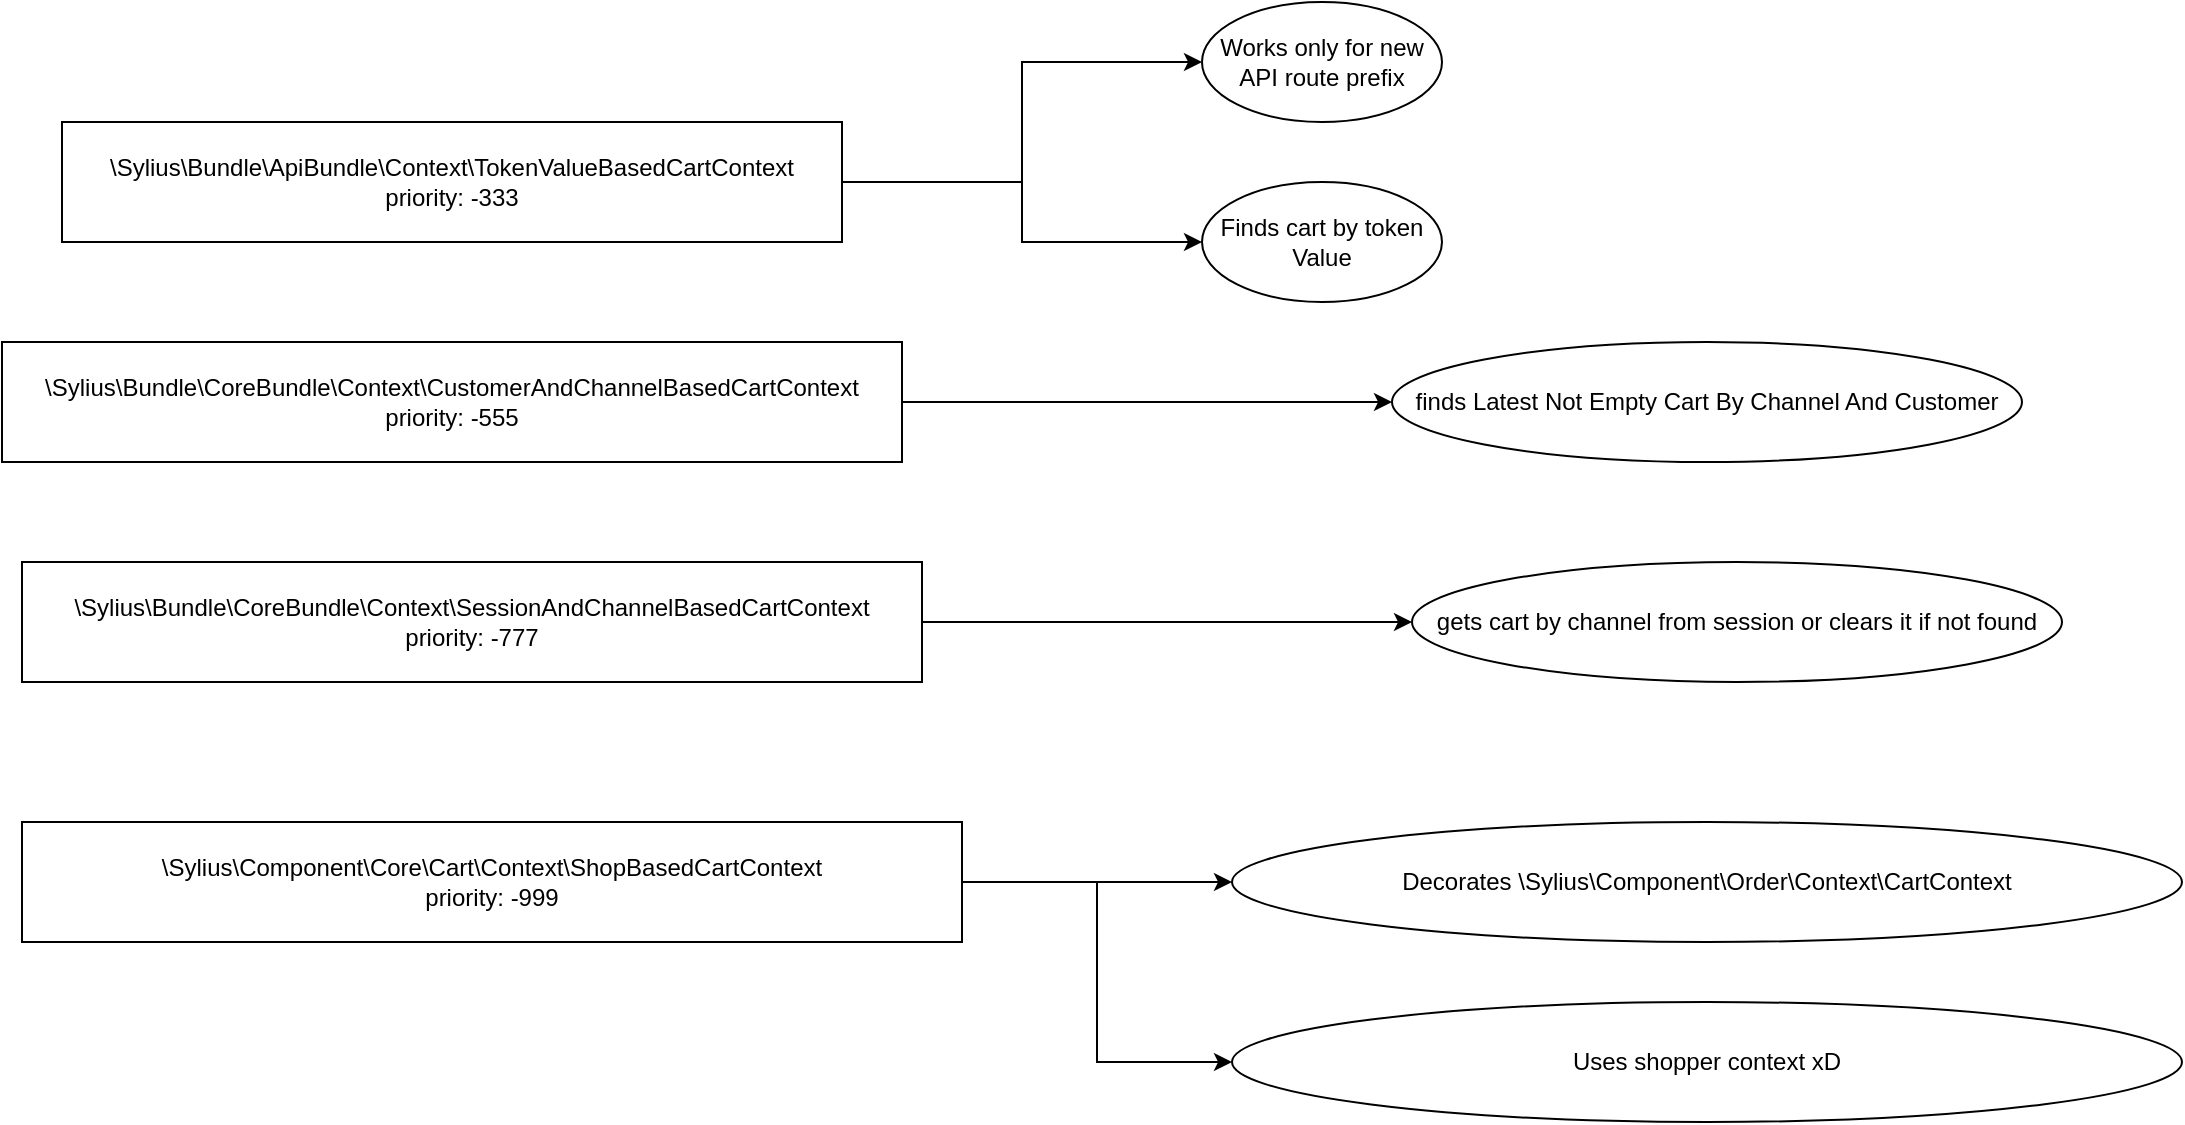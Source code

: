 <mxfile version="18.2.1" type="github">
  <diagram id="ki0pkrsjcnJrHrvvzJte" name="Page-1">
    <mxGraphModel dx="1061" dy="825" grid="1" gridSize="10" guides="1" tooltips="1" connect="1" arrows="1" fold="1" page="1" pageScale="1" pageWidth="827" pageHeight="1169" math="0" shadow="0">
      <root>
        <mxCell id="0" />
        <mxCell id="1" parent="0" />
        <mxCell id="tNNaox8iJUeFNCkQUiMx-3" value="" style="edgeStyle=orthogonalEdgeStyle;rounded=0;orthogonalLoop=1;jettySize=auto;html=1;" edge="1" parent="1" source="tNNaox8iJUeFNCkQUiMx-1" target="tNNaox8iJUeFNCkQUiMx-2">
          <mxGeometry relative="1" as="geometry" />
        </mxCell>
        <mxCell id="tNNaox8iJUeFNCkQUiMx-5" style="edgeStyle=orthogonalEdgeStyle;rounded=0;orthogonalLoop=1;jettySize=auto;html=1;entryX=0;entryY=0.5;entryDx=0;entryDy=0;" edge="1" parent="1" source="tNNaox8iJUeFNCkQUiMx-1" target="tNNaox8iJUeFNCkQUiMx-4">
          <mxGeometry relative="1" as="geometry" />
        </mxCell>
        <mxCell id="tNNaox8iJUeFNCkQUiMx-1" value="\Sylius\Bundle\ApiBundle\Context\TokenValueBasedCartContext&lt;br&gt;priority:&amp;nbsp;-333" style="rounded=0;whiteSpace=wrap;html=1;" vertex="1" parent="1">
          <mxGeometry x="70" y="120" width="390" height="60" as="geometry" />
        </mxCell>
        <mxCell id="tNNaox8iJUeFNCkQUiMx-2" value="Works only for new API route prefix" style="ellipse;whiteSpace=wrap;html=1;rounded=0;" vertex="1" parent="1">
          <mxGeometry x="640" y="60" width="120" height="60" as="geometry" />
        </mxCell>
        <mxCell id="tNNaox8iJUeFNCkQUiMx-4" value="Finds cart by token Value" style="ellipse;whiteSpace=wrap;html=1;rounded=0;" vertex="1" parent="1">
          <mxGeometry x="640" y="150" width="120" height="60" as="geometry" />
        </mxCell>
        <mxCell id="tNNaox8iJUeFNCkQUiMx-9" value="" style="edgeStyle=orthogonalEdgeStyle;rounded=0;orthogonalLoop=1;jettySize=auto;html=1;" edge="1" parent="1" source="tNNaox8iJUeFNCkQUiMx-6" target="tNNaox8iJUeFNCkQUiMx-8">
          <mxGeometry relative="1" as="geometry" />
        </mxCell>
        <mxCell id="tNNaox8iJUeFNCkQUiMx-6" value="\Sylius\Bundle\CoreBundle\Context\CustomerAndChannelBasedCartContext&lt;br&gt;priority:&amp;nbsp;-555" style="rounded=0;whiteSpace=wrap;html=1;" vertex="1" parent="1">
          <mxGeometry x="40" y="230" width="450" height="60" as="geometry" />
        </mxCell>
        <mxCell id="tNNaox8iJUeFNCkQUiMx-11" value="" style="edgeStyle=orthogonalEdgeStyle;rounded=0;orthogonalLoop=1;jettySize=auto;html=1;" edge="1" parent="1" source="tNNaox8iJUeFNCkQUiMx-7" target="tNNaox8iJUeFNCkQUiMx-10">
          <mxGeometry relative="1" as="geometry" />
        </mxCell>
        <mxCell id="tNNaox8iJUeFNCkQUiMx-7" value="\Sylius\Bundle\CoreBundle\Context\SessionAndChannelBasedCartContext&lt;br&gt;priority:&amp;nbsp;-777" style="rounded=0;whiteSpace=wrap;html=1;" vertex="1" parent="1">
          <mxGeometry x="50" y="340" width="450" height="60" as="geometry" />
        </mxCell>
        <mxCell id="tNNaox8iJUeFNCkQUiMx-8" value="finds Latest Not Empty Cart By Channel And Customer" style="ellipse;whiteSpace=wrap;html=1;rounded=0;" vertex="1" parent="1">
          <mxGeometry x="735" y="230" width="315" height="60" as="geometry" />
        </mxCell>
        <mxCell id="tNNaox8iJUeFNCkQUiMx-10" value="gets cart by channel from session or clears it if not found" style="ellipse;whiteSpace=wrap;html=1;rounded=0;" vertex="1" parent="1">
          <mxGeometry x="745" y="340" width="325" height="60" as="geometry" />
        </mxCell>
        <mxCell id="tNNaox8iJUeFNCkQUiMx-15" value="" style="edgeStyle=orthogonalEdgeStyle;rounded=0;orthogonalLoop=1;jettySize=auto;html=1;" edge="1" parent="1" source="tNNaox8iJUeFNCkQUiMx-13" target="tNNaox8iJUeFNCkQUiMx-14">
          <mxGeometry relative="1" as="geometry" />
        </mxCell>
        <mxCell id="tNNaox8iJUeFNCkQUiMx-17" style="edgeStyle=orthogonalEdgeStyle;rounded=0;orthogonalLoop=1;jettySize=auto;html=1;entryX=0;entryY=0.5;entryDx=0;entryDy=0;" edge="1" parent="1" source="tNNaox8iJUeFNCkQUiMx-13" target="tNNaox8iJUeFNCkQUiMx-16">
          <mxGeometry relative="1" as="geometry" />
        </mxCell>
        <mxCell id="tNNaox8iJUeFNCkQUiMx-13" value="\Sylius\Component\Core\Cart\Context\ShopBasedCartContext&lt;br&gt;priority:&amp;nbsp;-999" style="rounded=0;whiteSpace=wrap;html=1;" vertex="1" parent="1">
          <mxGeometry x="50" y="470" width="470" height="60" as="geometry" />
        </mxCell>
        <mxCell id="tNNaox8iJUeFNCkQUiMx-14" value="Decorates&amp;nbsp;\Sylius\Component\Order\Context\CartContext" style="ellipse;whiteSpace=wrap;html=1;rounded=0;" vertex="1" parent="1">
          <mxGeometry x="655" y="470" width="475" height="60" as="geometry" />
        </mxCell>
        <mxCell id="tNNaox8iJUeFNCkQUiMx-16" value="Uses shopper context xD&lt;br&gt;" style="ellipse;whiteSpace=wrap;html=1;rounded=0;" vertex="1" parent="1">
          <mxGeometry x="655" y="560" width="475" height="60" as="geometry" />
        </mxCell>
      </root>
    </mxGraphModel>
  </diagram>
</mxfile>
